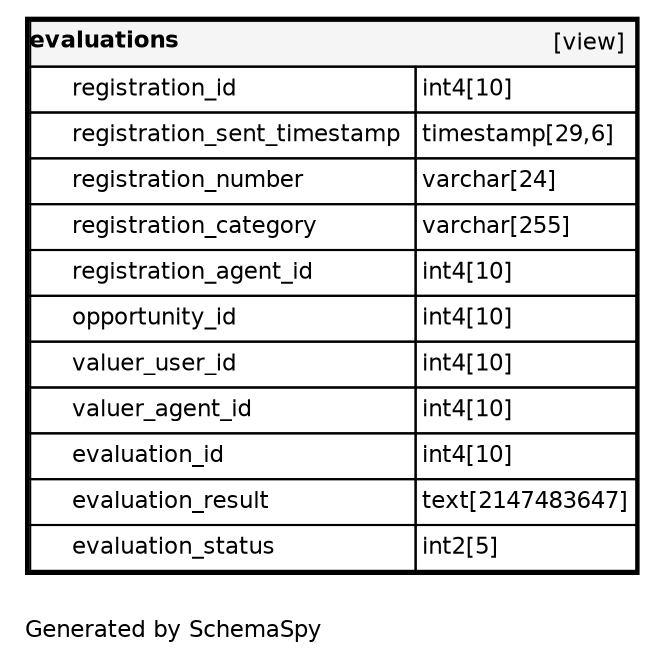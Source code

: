 digraph "oneDegreeRelationshipsDiagram" {
  graph [    rankdir="RL"    bgcolor="#ffffff"    label="\nGenerated by SchemaSpy"    labeljust="l"    nodesep="0.18"    ranksep="0.46"    fontname="Helvetica"    fontsize="11"    ration="compress"  ];  node [    fontname="Helvetica"    fontsize="11"    shape="plaintext"  ];  edge [    arrowsize="0.8"  ];
  "evaluations" [
   label=<
    <TABLE BORDER="2" CELLBORDER="1" CELLSPACING="0" BGCOLOR="#ffffff">
      <TR><TD COLSPAN="4"  BGCOLOR="#f5f5f5"><TABLE BORDER="0" CELLSPACING="0"><TR><TD ALIGN="LEFT" FIXEDSIZE="TRUE" WIDTH="66" HEIGHT="16"><B>evaluations</B></TD><TD ALIGN="RIGHT">[view]</TD></TR></TABLE></TD></TR>
      <TR><TD PORT="registration_id" COLSPAN="2" ALIGN="LEFT"><TABLE BORDER="0" CELLSPACING="0" ALIGN="LEFT"><TR ALIGN="LEFT"><TD ALIGN="LEFT" FIXEDSIZE="TRUE" WIDTH="15" HEIGHT="16"></TD><TD ALIGN="LEFT" FIXEDSIZE="TRUE" WIDTH="164" HEIGHT="16">registration_id</TD></TR></TABLE></TD><TD PORT="registration_id.type" ALIGN="LEFT">int4[10]</TD></TR>
      <TR><TD PORT="registration_sent_timestamp" COLSPAN="2" ALIGN="LEFT"><TABLE BORDER="0" CELLSPACING="0" ALIGN="LEFT"><TR ALIGN="LEFT"><TD ALIGN="LEFT" FIXEDSIZE="TRUE" WIDTH="15" HEIGHT="16"></TD><TD ALIGN="LEFT" FIXEDSIZE="TRUE" WIDTH="164" HEIGHT="16">registration_sent_timestamp</TD></TR></TABLE></TD><TD PORT="registration_sent_timestamp.type" ALIGN="LEFT">timestamp[29,6]</TD></TR>
      <TR><TD PORT="registration_number" COLSPAN="2" ALIGN="LEFT"><TABLE BORDER="0" CELLSPACING="0" ALIGN="LEFT"><TR ALIGN="LEFT"><TD ALIGN="LEFT" FIXEDSIZE="TRUE" WIDTH="15" HEIGHT="16"></TD><TD ALIGN="LEFT" FIXEDSIZE="TRUE" WIDTH="164" HEIGHT="16">registration_number</TD></TR></TABLE></TD><TD PORT="registration_number.type" ALIGN="LEFT">varchar[24]</TD></TR>
      <TR><TD PORT="registration_category" COLSPAN="2" ALIGN="LEFT"><TABLE BORDER="0" CELLSPACING="0" ALIGN="LEFT"><TR ALIGN="LEFT"><TD ALIGN="LEFT" FIXEDSIZE="TRUE" WIDTH="15" HEIGHT="16"></TD><TD ALIGN="LEFT" FIXEDSIZE="TRUE" WIDTH="164" HEIGHT="16">registration_category</TD></TR></TABLE></TD><TD PORT="registration_category.type" ALIGN="LEFT">varchar[255]</TD></TR>
      <TR><TD PORT="registration_agent_id" COLSPAN="2" ALIGN="LEFT"><TABLE BORDER="0" CELLSPACING="0" ALIGN="LEFT"><TR ALIGN="LEFT"><TD ALIGN="LEFT" FIXEDSIZE="TRUE" WIDTH="15" HEIGHT="16"></TD><TD ALIGN="LEFT" FIXEDSIZE="TRUE" WIDTH="164" HEIGHT="16">registration_agent_id</TD></TR></TABLE></TD><TD PORT="registration_agent_id.type" ALIGN="LEFT">int4[10]</TD></TR>
      <TR><TD PORT="opportunity_id" COLSPAN="2" ALIGN="LEFT"><TABLE BORDER="0" CELLSPACING="0" ALIGN="LEFT"><TR ALIGN="LEFT"><TD ALIGN="LEFT" FIXEDSIZE="TRUE" WIDTH="15" HEIGHT="16"></TD><TD ALIGN="LEFT" FIXEDSIZE="TRUE" WIDTH="164" HEIGHT="16">opportunity_id</TD></TR></TABLE></TD><TD PORT="opportunity_id.type" ALIGN="LEFT">int4[10]</TD></TR>
      <TR><TD PORT="valuer_user_id" COLSPAN="2" ALIGN="LEFT"><TABLE BORDER="0" CELLSPACING="0" ALIGN="LEFT"><TR ALIGN="LEFT"><TD ALIGN="LEFT" FIXEDSIZE="TRUE" WIDTH="15" HEIGHT="16"></TD><TD ALIGN="LEFT" FIXEDSIZE="TRUE" WIDTH="164" HEIGHT="16">valuer_user_id</TD></TR></TABLE></TD><TD PORT="valuer_user_id.type" ALIGN="LEFT">int4[10]</TD></TR>
      <TR><TD PORT="valuer_agent_id" COLSPAN="2" ALIGN="LEFT"><TABLE BORDER="0" CELLSPACING="0" ALIGN="LEFT"><TR ALIGN="LEFT"><TD ALIGN="LEFT" FIXEDSIZE="TRUE" WIDTH="15" HEIGHT="16"></TD><TD ALIGN="LEFT" FIXEDSIZE="TRUE" WIDTH="164" HEIGHT="16">valuer_agent_id</TD></TR></TABLE></TD><TD PORT="valuer_agent_id.type" ALIGN="LEFT">int4[10]</TD></TR>
      <TR><TD PORT="evaluation_id" COLSPAN="2" ALIGN="LEFT"><TABLE BORDER="0" CELLSPACING="0" ALIGN="LEFT"><TR ALIGN="LEFT"><TD ALIGN="LEFT" FIXEDSIZE="TRUE" WIDTH="15" HEIGHT="16"></TD><TD ALIGN="LEFT" FIXEDSIZE="TRUE" WIDTH="164" HEIGHT="16">evaluation_id</TD></TR></TABLE></TD><TD PORT="evaluation_id.type" ALIGN="LEFT">int4[10]</TD></TR>
      <TR><TD PORT="evaluation_result" COLSPAN="2" ALIGN="LEFT"><TABLE BORDER="0" CELLSPACING="0" ALIGN="LEFT"><TR ALIGN="LEFT"><TD ALIGN="LEFT" FIXEDSIZE="TRUE" WIDTH="15" HEIGHT="16"></TD><TD ALIGN="LEFT" FIXEDSIZE="TRUE" WIDTH="164" HEIGHT="16">evaluation_result</TD></TR></TABLE></TD><TD PORT="evaluation_result.type" ALIGN="LEFT">text[2147483647]</TD></TR>
      <TR><TD PORT="evaluation_status" COLSPAN="2" ALIGN="LEFT"><TABLE BORDER="0" CELLSPACING="0" ALIGN="LEFT"><TR ALIGN="LEFT"><TD ALIGN="LEFT" FIXEDSIZE="TRUE" WIDTH="15" HEIGHT="16"></TD><TD ALIGN="LEFT" FIXEDSIZE="TRUE" WIDTH="164" HEIGHT="16">evaluation_status</TD></TR></TABLE></TD><TD PORT="evaluation_status.type" ALIGN="LEFT">int2[5]</TD></TR>
    </TABLE>>
    URL="evaluations.html"
    target="_top"
    tooltip="evaluations"
  ];
}
